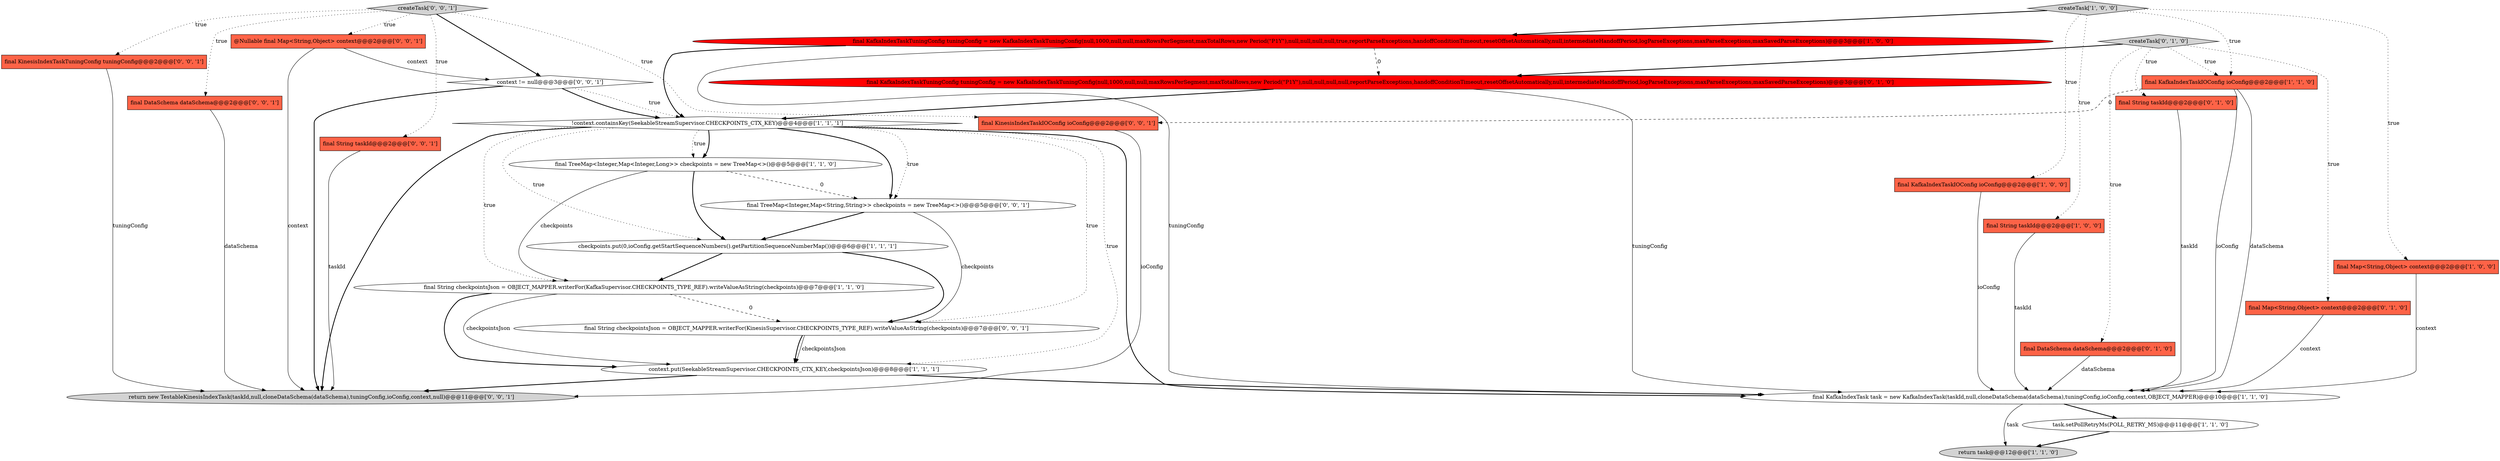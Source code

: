 digraph {
26 [style = filled, label = "final KinesisIndexTaskTuningConfig tuningConfig@@@2@@@['0', '0', '1']", fillcolor = tomato, shape = box image = "AAA0AAABBB3BBB"];
2 [style = filled, label = "!context.containsKey(SeekableStreamSupervisor.CHECKPOINTS_CTX_KEY)@@@4@@@['1', '1', '1']", fillcolor = white, shape = diamond image = "AAA0AAABBB1BBB"];
28 [style = filled, label = "createTask['0', '0', '1']", fillcolor = lightgray, shape = diamond image = "AAA0AAABBB3BBB"];
9 [style = filled, label = "final TreeMap<Integer,Map<Integer,Long>> checkpoints = new TreeMap<>()@@@5@@@['1', '1', '0']", fillcolor = white, shape = ellipse image = "AAA0AAABBB1BBB"];
0 [style = filled, label = "final String checkpointsJson = OBJECT_MAPPER.writerFor(KafkaSupervisor.CHECKPOINTS_TYPE_REF).writeValueAsString(checkpoints)@@@7@@@['1', '1', '0']", fillcolor = white, shape = ellipse image = "AAA0AAABBB1BBB"];
13 [style = filled, label = "final KafkaIndexTaskIOConfig ioConfig@@@2@@@['1', '1', '0']", fillcolor = tomato, shape = box image = "AAA0AAABBB1BBB"];
15 [style = filled, label = "createTask['0', '1', '0']", fillcolor = lightgray, shape = diamond image = "AAA0AAABBB2BBB"];
25 [style = filled, label = "@Nullable final Map<String,Object> context@@@2@@@['0', '0', '1']", fillcolor = tomato, shape = box image = "AAA0AAABBB3BBB"];
3 [style = filled, label = "final KafkaIndexTaskTuningConfig tuningConfig = new KafkaIndexTaskTuningConfig(null,1000,null,null,maxRowsPerSegment,maxTotalRows,new Period(\"P1Y\"),null,null,null,null,true,reportParseExceptions,handoffConditionTimeout,resetOffsetAutomatically,null,intermediateHandoffPeriod,logParseExceptions,maxParseExceptions,maxSavedParseExceptions)@@@3@@@['1', '0', '0']", fillcolor = red, shape = ellipse image = "AAA1AAABBB1BBB"];
4 [style = filled, label = "context.put(SeekableStreamSupervisor.CHECKPOINTS_CTX_KEY,checkpointsJson)@@@8@@@['1', '1', '1']", fillcolor = white, shape = ellipse image = "AAA0AAABBB1BBB"];
11 [style = filled, label = "final KafkaIndexTaskIOConfig ioConfig@@@2@@@['1', '0', '0']", fillcolor = tomato, shape = box image = "AAA0AAABBB1BBB"];
10 [style = filled, label = "createTask['1', '0', '0']", fillcolor = lightgray, shape = diamond image = "AAA0AAABBB1BBB"];
1 [style = filled, label = "final KafkaIndexTask task = new KafkaIndexTask(taskId,null,cloneDataSchema(dataSchema),tuningConfig,ioConfig,context,OBJECT_MAPPER)@@@10@@@['1', '1', '0']", fillcolor = white, shape = ellipse image = "AAA0AAABBB1BBB"];
16 [style = filled, label = "final KafkaIndexTaskTuningConfig tuningConfig = new KafkaIndexTaskTuningConfig(null,1000,null,null,maxRowsPerSegment,maxTotalRows,new Period(\"P1Y\"),null,null,null,null,reportParseExceptions,handoffConditionTimeout,resetOffsetAutomatically,null,intermediateHandoffPeriod,logParseExceptions,maxParseExceptions,maxSavedParseExceptions)@@@3@@@['0', '1', '0']", fillcolor = red, shape = ellipse image = "AAA1AAABBB2BBB"];
14 [style = filled, label = "final Map<String,Object> context@@@2@@@['0', '1', '0']", fillcolor = tomato, shape = box image = "AAA0AAABBB2BBB"];
22 [style = filled, label = "final TreeMap<Integer,Map<String,String>> checkpoints = new TreeMap<>()@@@5@@@['0', '0', '1']", fillcolor = white, shape = ellipse image = "AAA0AAABBB3BBB"];
27 [style = filled, label = "final KinesisIndexTaskIOConfig ioConfig@@@2@@@['0', '0', '1']", fillcolor = tomato, shape = box image = "AAA0AAABBB3BBB"];
23 [style = filled, label = "final DataSchema dataSchema@@@2@@@['0', '0', '1']", fillcolor = tomato, shape = box image = "AAA0AAABBB3BBB"];
24 [style = filled, label = "final String taskId@@@2@@@['0', '0', '1']", fillcolor = tomato, shape = box image = "AAA0AAABBB3BBB"];
6 [style = filled, label = "checkpoints.put(0,ioConfig.getStartSequenceNumbers().getPartitionSequenceNumberMap())@@@6@@@['1', '1', '1']", fillcolor = white, shape = ellipse image = "AAA0AAABBB1BBB"];
17 [style = filled, label = "final DataSchema dataSchema@@@2@@@['0', '1', '0']", fillcolor = tomato, shape = box image = "AAA0AAABBB2BBB"];
7 [style = filled, label = "final String taskId@@@2@@@['1', '0', '0']", fillcolor = tomato, shape = box image = "AAA0AAABBB1BBB"];
21 [style = filled, label = "return new TestableKinesisIndexTask(taskId,null,cloneDataSchema(dataSchema),tuningConfig,ioConfig,context,null)@@@11@@@['0', '0', '1']", fillcolor = lightgray, shape = ellipse image = "AAA0AAABBB3BBB"];
12 [style = filled, label = "return task@@@12@@@['1', '1', '0']", fillcolor = lightgray, shape = ellipse image = "AAA0AAABBB1BBB"];
18 [style = filled, label = "final String taskId@@@2@@@['0', '1', '0']", fillcolor = tomato, shape = box image = "AAA0AAABBB2BBB"];
19 [style = filled, label = "final String checkpointsJson = OBJECT_MAPPER.writerFor(KinesisSupervisor.CHECKPOINTS_TYPE_REF).writeValueAsString(checkpoints)@@@7@@@['0', '0', '1']", fillcolor = white, shape = ellipse image = "AAA0AAABBB3BBB"];
20 [style = filled, label = "context != null@@@3@@@['0', '0', '1']", fillcolor = white, shape = diamond image = "AAA0AAABBB3BBB"];
8 [style = filled, label = "final Map<String,Object> context@@@2@@@['1', '0', '0']", fillcolor = tomato, shape = box image = "AAA0AAABBB1BBB"];
5 [style = filled, label = "task.setPollRetryMs(POLL_RETRY_MS)@@@11@@@['1', '1', '0']", fillcolor = white, shape = ellipse image = "AAA0AAABBB1BBB"];
1->5 [style = bold, label=""];
25->20 [style = solid, label="context"];
10->8 [style = dotted, label="true"];
25->21 [style = solid, label="context"];
2->0 [style = dotted, label="true"];
2->22 [style = dotted, label="true"];
28->20 [style = bold, label=""];
2->1 [style = bold, label=""];
0->19 [style = dashed, label="0"];
28->25 [style = dotted, label="true"];
15->18 [style = dotted, label="true"];
8->1 [style = solid, label="context"];
14->1 [style = solid, label="context"];
13->1 [style = solid, label="ioConfig"];
4->21 [style = bold, label=""];
10->3 [style = bold, label=""];
9->22 [style = dashed, label="0"];
6->0 [style = bold, label=""];
6->19 [style = bold, label=""];
24->21 [style = solid, label="taskId"];
2->9 [style = bold, label=""];
16->2 [style = bold, label=""];
15->14 [style = dotted, label="true"];
3->1 [style = solid, label="tuningConfig"];
15->16 [style = bold, label=""];
17->1 [style = solid, label="dataSchema"];
27->21 [style = solid, label="ioConfig"];
9->0 [style = solid, label="checkpoints"];
19->4 [style = solid, label="checkpointsJson"];
9->6 [style = bold, label=""];
13->1 [style = solid, label="dataSchema"];
15->13 [style = dotted, label="true"];
20->2 [style = bold, label=""];
20->21 [style = bold, label=""];
26->21 [style = solid, label="tuningConfig"];
15->17 [style = dotted, label="true"];
7->1 [style = solid, label="taskId"];
1->12 [style = solid, label="task"];
28->24 [style = dotted, label="true"];
2->9 [style = dotted, label="true"];
13->27 [style = dashed, label="0"];
3->2 [style = bold, label=""];
10->13 [style = dotted, label="true"];
5->12 [style = bold, label=""];
10->11 [style = dotted, label="true"];
0->4 [style = bold, label=""];
0->4 [style = solid, label="checkpointsJson"];
16->1 [style = solid, label="tuningConfig"];
2->21 [style = bold, label=""];
2->6 [style = dotted, label="true"];
28->26 [style = dotted, label="true"];
2->4 [style = dotted, label="true"];
28->23 [style = dotted, label="true"];
20->2 [style = dotted, label="true"];
4->1 [style = bold, label=""];
19->4 [style = bold, label=""];
28->27 [style = dotted, label="true"];
22->19 [style = solid, label="checkpoints"];
2->22 [style = bold, label=""];
18->1 [style = solid, label="taskId"];
10->7 [style = dotted, label="true"];
3->16 [style = dashed, label="0"];
23->21 [style = solid, label="dataSchema"];
2->19 [style = dotted, label="true"];
22->6 [style = bold, label=""];
11->1 [style = solid, label="ioConfig"];
}
